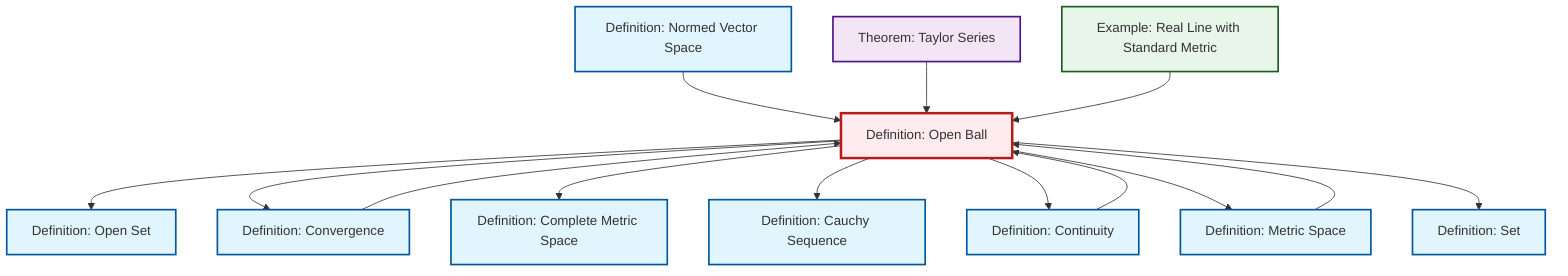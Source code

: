 graph TD
    classDef definition fill:#e1f5fe,stroke:#01579b,stroke-width:2px
    classDef theorem fill:#f3e5f5,stroke:#4a148c,stroke-width:2px
    classDef axiom fill:#fff3e0,stroke:#e65100,stroke-width:2px
    classDef example fill:#e8f5e9,stroke:#1b5e20,stroke-width:2px
    classDef current fill:#ffebee,stroke:#b71c1c,stroke-width:3px
    def-set["Definition: Set"]:::definition
    def-open-ball["Definition: Open Ball"]:::definition
    def-cauchy-sequence["Definition: Cauchy Sequence"]:::definition
    def-complete-metric-space["Definition: Complete Metric Space"]:::definition
    def-continuity["Definition: Continuity"]:::definition
    def-metric-space["Definition: Metric Space"]:::definition
    thm-taylor-series["Theorem: Taylor Series"]:::theorem
    ex-real-line-metric["Example: Real Line with Standard Metric"]:::example
    def-open-set["Definition: Open Set"]:::definition
    def-normed-vector-space["Definition: Normed Vector Space"]:::definition
    def-convergence["Definition: Convergence"]:::definition
    def-normed-vector-space --> def-open-ball
    def-open-ball --> def-open-set
    def-open-ball --> def-convergence
    def-open-ball --> def-complete-metric-space
    def-open-ball --> def-cauchy-sequence
    def-open-ball --> def-continuity
    thm-taylor-series --> def-open-ball
    def-metric-space --> def-open-ball
    def-convergence --> def-open-ball
    def-open-ball --> def-metric-space
    def-continuity --> def-open-ball
    def-open-ball --> def-set
    ex-real-line-metric --> def-open-ball
    class def-open-ball current